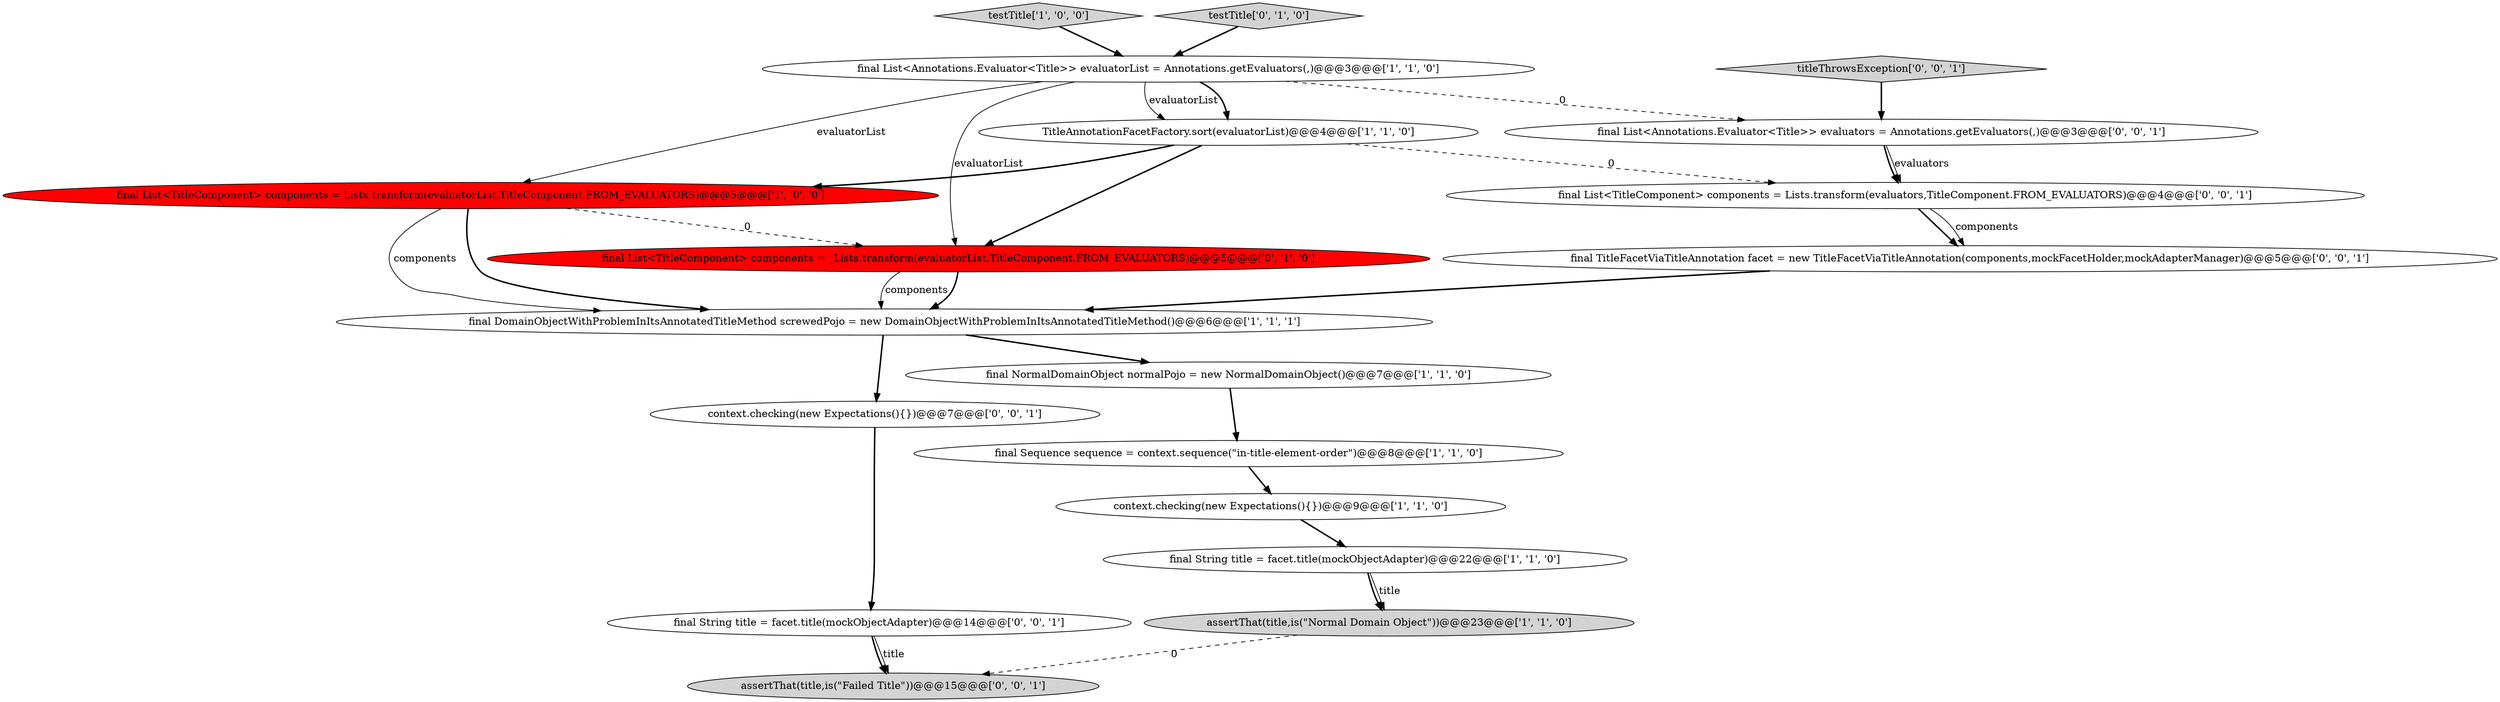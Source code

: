 digraph {
0 [style = filled, label = "final DomainObjectWithProblemInItsAnnotatedTitleMethod screwedPojo = new DomainObjectWithProblemInItsAnnotatedTitleMethod()@@@6@@@['1', '1', '1']", fillcolor = white, shape = ellipse image = "AAA0AAABBB1BBB"];
15 [style = filled, label = "final List<Annotations.Evaluator<Title>> evaluators = Annotations.getEvaluators(,)@@@3@@@['0', '0', '1']", fillcolor = white, shape = ellipse image = "AAA0AAABBB3BBB"];
17 [style = filled, label = "context.checking(new Expectations(){})@@@7@@@['0', '0', '1']", fillcolor = white, shape = ellipse image = "AAA0AAABBB3BBB"];
7 [style = filled, label = "final List<Annotations.Evaluator<Title>> evaluatorList = Annotations.getEvaluators(,)@@@3@@@['1', '1', '0']", fillcolor = white, shape = ellipse image = "AAA0AAABBB1BBB"];
18 [style = filled, label = "final TitleFacetViaTitleAnnotation facet = new TitleFacetViaTitleAnnotation(components,mockFacetHolder,mockAdapterManager)@@@5@@@['0', '0', '1']", fillcolor = white, shape = ellipse image = "AAA0AAABBB3BBB"];
16 [style = filled, label = "titleThrowsException['0', '0', '1']", fillcolor = lightgray, shape = diamond image = "AAA0AAABBB3BBB"];
5 [style = filled, label = "final String title = facet.title(mockObjectAdapter)@@@22@@@['1', '1', '0']", fillcolor = white, shape = ellipse image = "AAA0AAABBB1BBB"];
13 [style = filled, label = "final String title = facet.title(mockObjectAdapter)@@@14@@@['0', '0', '1']", fillcolor = white, shape = ellipse image = "AAA0AAABBB3BBB"];
2 [style = filled, label = "TitleAnnotationFacetFactory.sort(evaluatorList)@@@4@@@['1', '1', '0']", fillcolor = white, shape = ellipse image = "AAA0AAABBB1BBB"];
8 [style = filled, label = "assertThat(title,is(\"Normal Domain Object\"))@@@23@@@['1', '1', '0']", fillcolor = lightgray, shape = ellipse image = "AAA0AAABBB1BBB"];
14 [style = filled, label = "final List<TitleComponent> components = Lists.transform(evaluators,TitleComponent.FROM_EVALUATORS)@@@4@@@['0', '0', '1']", fillcolor = white, shape = ellipse image = "AAA0AAABBB3BBB"];
9 [style = filled, label = "final Sequence sequence = context.sequence(\"in-title-element-order\")@@@8@@@['1', '1', '0']", fillcolor = white, shape = ellipse image = "AAA0AAABBB1BBB"];
10 [style = filled, label = "final List<TitleComponent> components = _Lists.transform(evaluatorList,TitleComponent.FROM_EVALUATORS)@@@5@@@['0', '1', '0']", fillcolor = red, shape = ellipse image = "AAA1AAABBB2BBB"];
3 [style = filled, label = "testTitle['1', '0', '0']", fillcolor = lightgray, shape = diamond image = "AAA0AAABBB1BBB"];
6 [style = filled, label = "final List<TitleComponent> components = Lists.transform(evaluatorList,TitleComponent.FROM_EVALUATORS)@@@5@@@['1', '0', '0']", fillcolor = red, shape = ellipse image = "AAA1AAABBB1BBB"];
11 [style = filled, label = "testTitle['0', '1', '0']", fillcolor = lightgray, shape = diamond image = "AAA0AAABBB2BBB"];
12 [style = filled, label = "assertThat(title,is(\"Failed Title\"))@@@15@@@['0', '0', '1']", fillcolor = lightgray, shape = ellipse image = "AAA0AAABBB3BBB"];
4 [style = filled, label = "final NormalDomainObject normalPojo = new NormalDomainObject()@@@7@@@['1', '1', '0']", fillcolor = white, shape = ellipse image = "AAA0AAABBB1BBB"];
1 [style = filled, label = "context.checking(new Expectations(){})@@@9@@@['1', '1', '0']", fillcolor = white, shape = ellipse image = "AAA0AAABBB1BBB"];
1->5 [style = bold, label=""];
4->9 [style = bold, label=""];
16->15 [style = bold, label=""];
5->8 [style = bold, label=""];
15->14 [style = bold, label=""];
6->0 [style = solid, label="components"];
10->0 [style = solid, label="components"];
2->6 [style = bold, label=""];
0->17 [style = bold, label=""];
5->8 [style = solid, label="title"];
8->12 [style = dashed, label="0"];
7->2 [style = solid, label="evaluatorList"];
6->0 [style = bold, label=""];
7->6 [style = solid, label="evaluatorList"];
2->10 [style = bold, label=""];
13->12 [style = solid, label="title"];
15->14 [style = solid, label="evaluators"];
6->10 [style = dashed, label="0"];
13->12 [style = bold, label=""];
2->14 [style = dashed, label="0"];
3->7 [style = bold, label=""];
0->4 [style = bold, label=""];
7->2 [style = bold, label=""];
10->0 [style = bold, label=""];
7->15 [style = dashed, label="0"];
14->18 [style = bold, label=""];
17->13 [style = bold, label=""];
14->18 [style = solid, label="components"];
9->1 [style = bold, label=""];
7->10 [style = solid, label="evaluatorList"];
18->0 [style = bold, label=""];
11->7 [style = bold, label=""];
}
